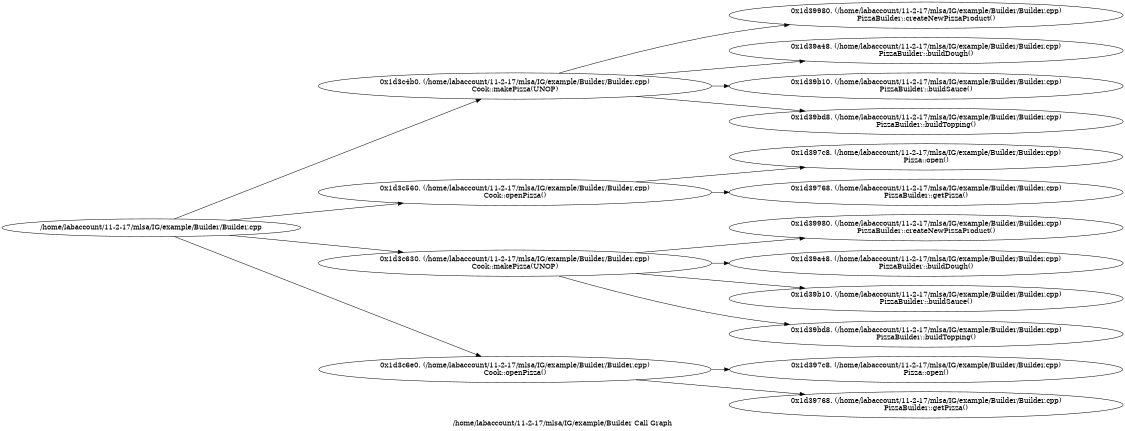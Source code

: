 digraph "/home/labaccount/11-2-17/mlsa/IG/example/Builder Call Graph" {
	graph [dpi=300
		rankdir=LR
		size="7.5, 10"
		label="/home/labaccount/11-2-17/mlsa/IG/example/Builder Call Graph"
	];

	Node0x655472759 [shape=oval, label="/home/labaccount/11-2-17/mlsa/IG/example/Builder/Builder.cpp"];
	Node0x910846599 [shape=oval, label="0x1d3c4b0. (/home/labaccount/11-2-17/mlsa/IG/example/Builder/Builder.cpp)\nCook::makePizza(UNOP)"];
	Node0x655472759 -> Node0x910846599;
	Node0x464690503 [shape=oval, label="0x1d3c560. (/home/labaccount/11-2-17/mlsa/IG/example/Builder/Builder.cpp)\nCook::openPizza()"];
	Node0x655472759 -> Node0x464690503;
	Node0x994460013 [shape=oval, label="0x1d3c630. (/home/labaccount/11-2-17/mlsa/IG/example/Builder/Builder.cpp)\nCook::makePizza(UNOP)"];
	Node0x655472759 -> Node0x994460013;
	Node0x823965297 [shape=oval, label="0x1d3c6e0. (/home/labaccount/11-2-17/mlsa/IG/example/Builder/Builder.cpp)\nCook::openPizza()"];
	Node0x655472759 -> Node0x823965297;
	Node0x920890574 [shape=oval, label="0x1d39980. (/home/labaccount/11-2-17/mlsa/IG/example/Builder/Builder.cpp)\nPizzaBuilder::createNewPizzaProduct()"];
	Node0x910846599 -> Node0x920890574;
	Node0x556004141 [shape=oval, label="0x1d39a48. (/home/labaccount/11-2-17/mlsa/IG/example/Builder/Builder.cpp)\nPizzaBuilder::buildDough()"];
	Node0x910846599 -> Node0x556004141;
	Node0x917610022 [shape=oval, label="0x1d39b10. (/home/labaccount/11-2-17/mlsa/IG/example/Builder/Builder.cpp)\nPizzaBuilder::buildSauce()"];
	Node0x910846599 -> Node0x917610022;
	Node0x850559170 [shape=oval, label="0x1d39bd8. (/home/labaccount/11-2-17/mlsa/IG/example/Builder/Builder.cpp)\nPizzaBuilder::buildTopping()"];
	Node0x910846599 -> Node0x850559170;
	Node0x229070995 [shape=oval, label="0x1d397c8. (/home/labaccount/11-2-17/mlsa/IG/example/Builder/Builder.cpp)\nPizza::open()"];
	Node0x464690503 -> Node0x229070995;
	Node0x419852687 [shape=oval, label="0x1d39768. (/home/labaccount/11-2-17/mlsa/IG/example/Builder/Builder.cpp)\nPizzaBuilder::getPizza()"];
	Node0x464690503 -> Node0x419852687;
	Node0x813828704 [shape=oval, label="0x1d39980. (/home/labaccount/11-2-17/mlsa/IG/example/Builder/Builder.cpp)\nPizzaBuilder::createNewPizzaProduct()"];
	Node0x994460013 -> Node0x813828704;
	Node0x863329826 [shape=oval, label="0x1d39a48. (/home/labaccount/11-2-17/mlsa/IG/example/Builder/Builder.cpp)\nPizzaBuilder::buildDough()"];
	Node0x994460013 -> Node0x863329826;
	Node0x272870822 [shape=oval, label="0x1d39b10. (/home/labaccount/11-2-17/mlsa/IG/example/Builder/Builder.cpp)\nPizzaBuilder::buildSauce()"];
	Node0x994460013 -> Node0x272870822;
	Node0x476069285 [shape=oval, label="0x1d39bd8. (/home/labaccount/11-2-17/mlsa/IG/example/Builder/Builder.cpp)\nPizzaBuilder::buildTopping()"];
	Node0x994460013 -> Node0x476069285;
	Node0x882727655 [shape=oval, label="0x1d397c8. (/home/labaccount/11-2-17/mlsa/IG/example/Builder/Builder.cpp)\nPizza::open()"];
	Node0x823965297 -> Node0x882727655;
	Node0x396916810 [shape=oval, label="0x1d39768. (/home/labaccount/11-2-17/mlsa/IG/example/Builder/Builder.cpp)\nPizzaBuilder::getPizza()"];
	Node0x823965297 -> Node0x396916810;
}